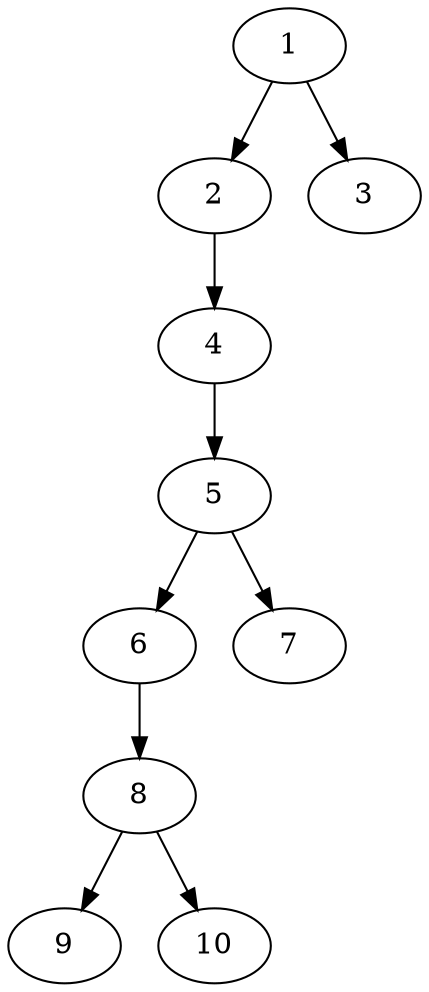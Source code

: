 // DAG (tier=1-easy, mode=compute, n=10, ccr=0.263, fat=0.391, density=0.349, regular=0.666, jump=0.033, mindata=262144, maxdata=2097152)
// DAG automatically generated by daggen at Sun Aug 24 16:33:32 2025
// /home/ermia/Project/Environments/daggen/bin/daggen --dot --ccr 0.263 --fat 0.391 --regular 0.666 --density 0.349 --jump 0.033 --mindata 262144 --maxdata 2097152 -n 10 
digraph G {
  1 [size="172127633183817", alpha="0.18", expect_size="86063816591908"]
  1 -> 2 [size ="2870791372800"]
  1 -> 3 [size ="2870791372800"]
  2 [size="3785679359759613952", alpha="0.12", expect_size="1892839679879806976"]
  2 -> 4 [size ="19432076214272"]
  3 [size="11922219186748728", alpha="0.10", expect_size="5961109593374364"]
  4 [size="18039426746015400", alpha="0.08", expect_size="9019713373007700"]
  4 -> 5 [size ="29743395110912"]
  5 [size="3718918440723939328", alpha="0.11", expect_size="1859459220361969664"]
  5 -> 6 [size ="19202941386752"]
  5 -> 7 [size ="19202941386752"]
  6 [size="17443386226364066", alpha="0.02", expect_size="8721693113182033"]
  6 -> 8 [size ="7193030033408"]
  7 [size="257637299743969", alpha="0.11", expect_size="128818649871984"]
  8 [size="91603678418928", alpha="0.08", expect_size="45801839209464"]
  8 -> 9 [size ="3266322628608"]
  8 -> 10 [size ="3266322628608"]
  9 [size="6655947368548399", alpha="0.20", expect_size="3327973684274199"]
  10 [size="388412618158224", alpha="0.04", expect_size="194206309079112"]
}